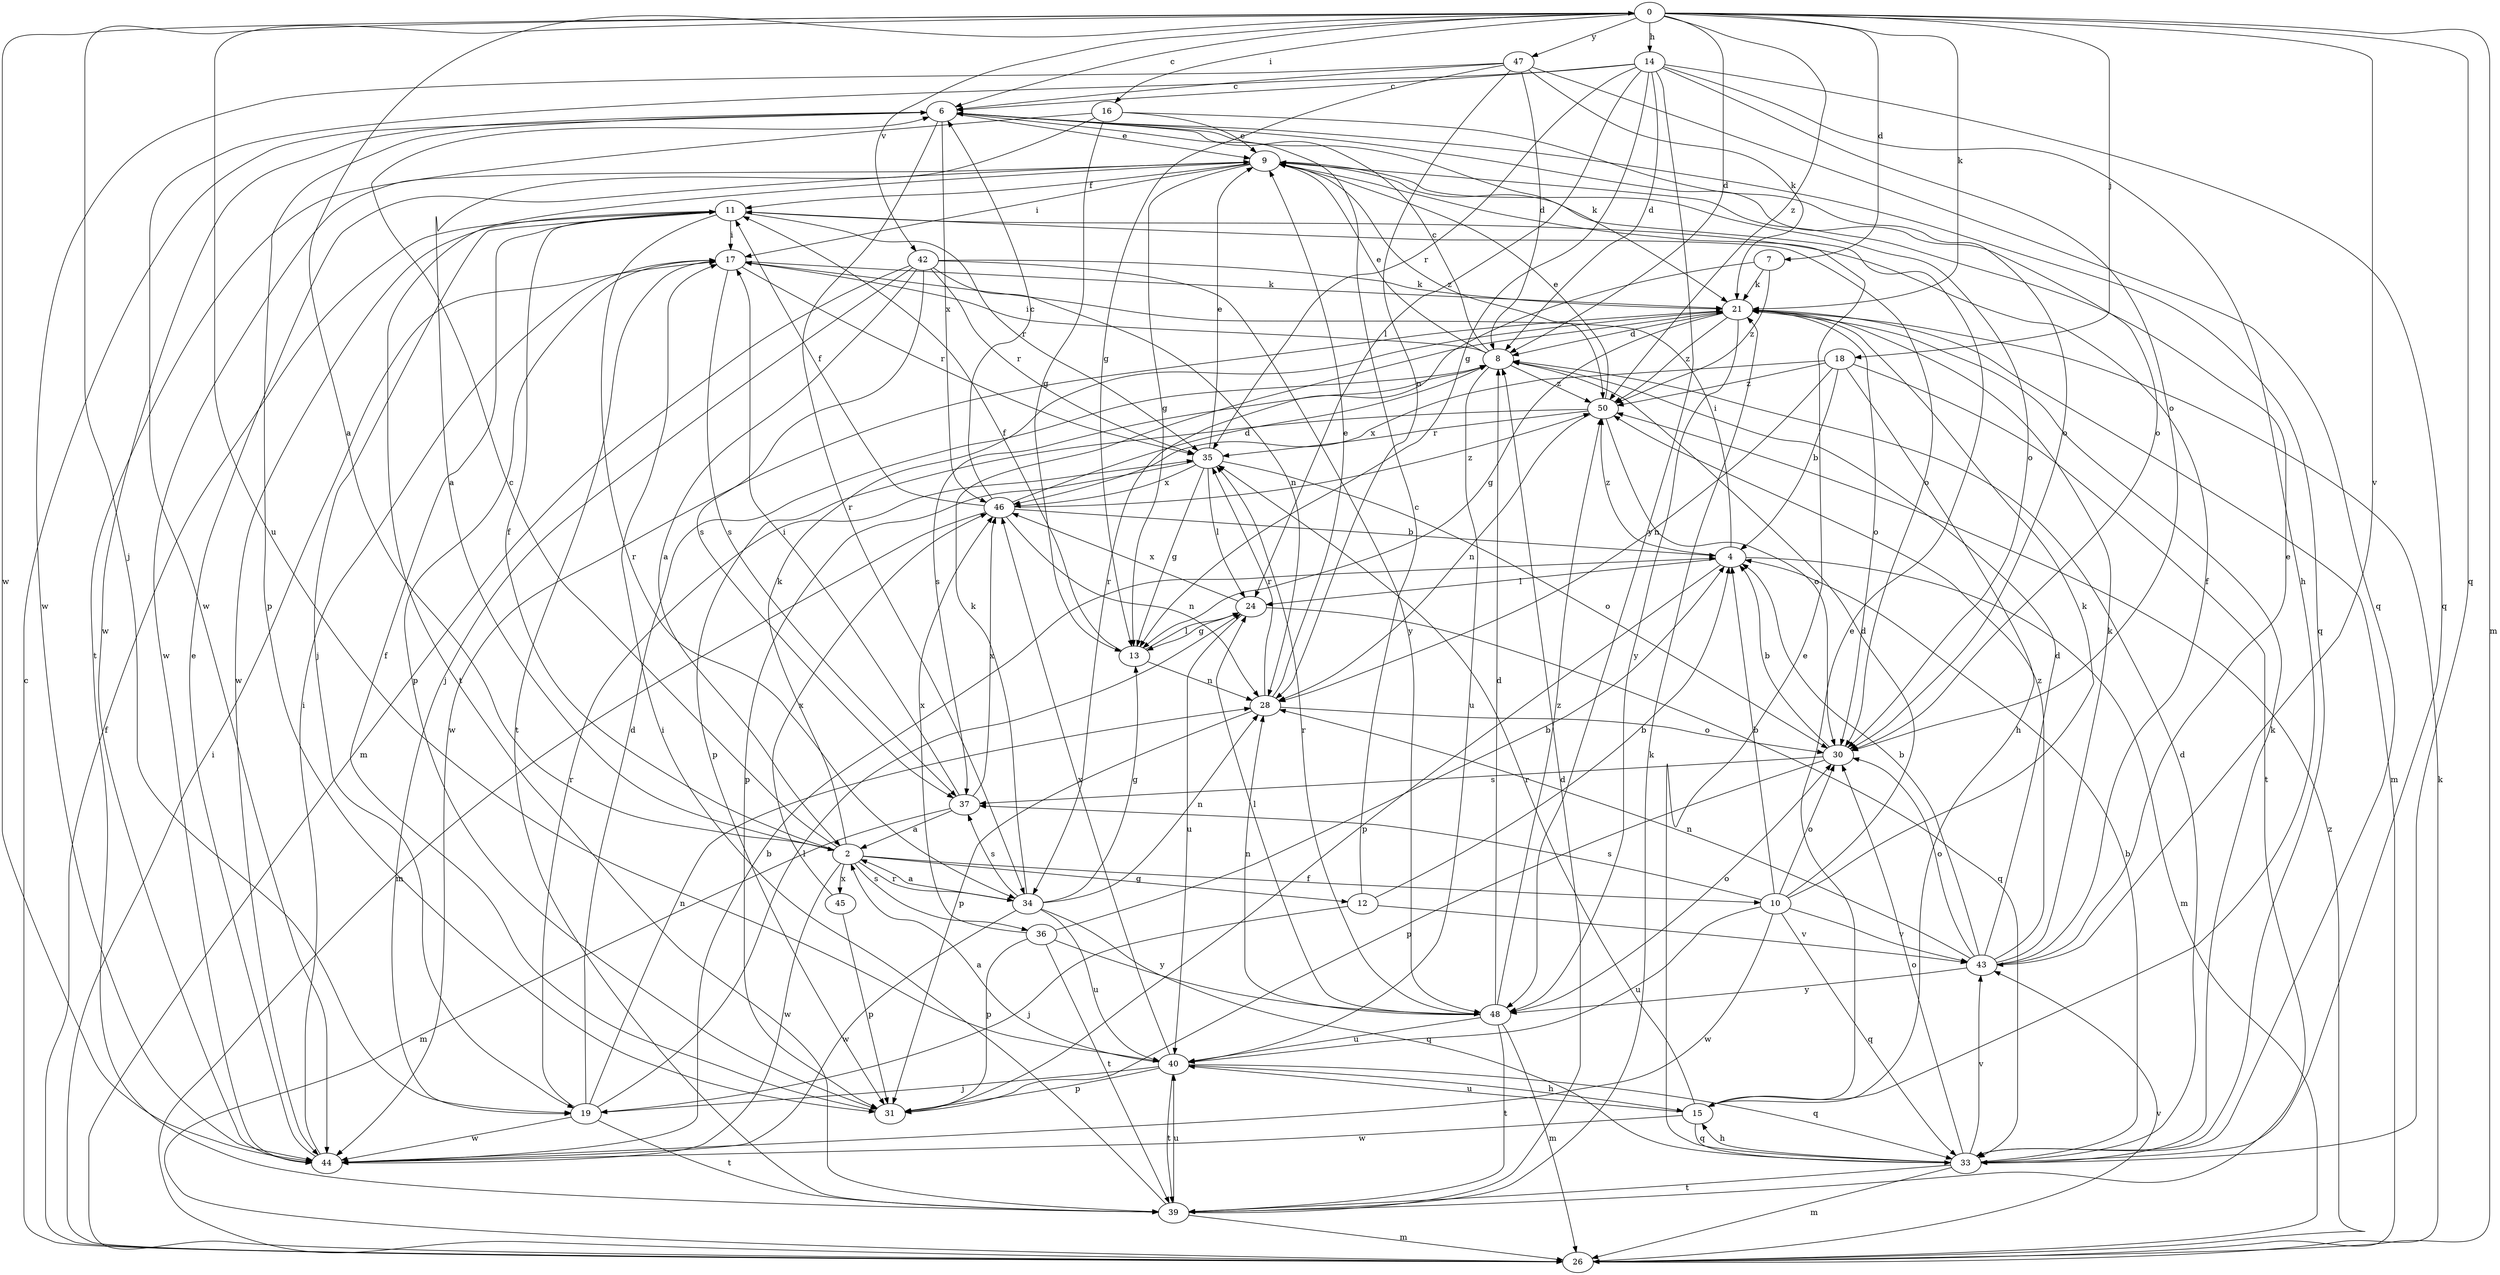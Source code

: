 strict digraph  {
0;
2;
4;
6;
7;
8;
9;
10;
11;
12;
13;
14;
15;
16;
17;
18;
19;
21;
24;
26;
28;
30;
31;
33;
34;
35;
36;
37;
39;
40;
42;
43;
44;
45;
46;
47;
48;
50;
0 -> 6  [label=c];
0 -> 7  [label=d];
0 -> 8  [label=d];
0 -> 14  [label=h];
0 -> 16  [label=i];
0 -> 18  [label=j];
0 -> 19  [label=j];
0 -> 21  [label=k];
0 -> 26  [label=m];
0 -> 33  [label=q];
0 -> 40  [label=u];
0 -> 42  [label=v];
0 -> 43  [label=v];
0 -> 44  [label=w];
0 -> 47  [label=y];
0 -> 50  [label=z];
2 -> 0  [label=a];
2 -> 6  [label=c];
2 -> 10  [label=f];
2 -> 11  [label=f];
2 -> 12  [label=g];
2 -> 21  [label=k];
2 -> 34  [label=r];
2 -> 36  [label=s];
2 -> 44  [label=w];
2 -> 45  [label=x];
4 -> 17  [label=i];
4 -> 24  [label=l];
4 -> 26  [label=m];
4 -> 31  [label=p];
4 -> 50  [label=z];
6 -> 9  [label=e];
6 -> 21  [label=k];
6 -> 30  [label=o];
6 -> 31  [label=p];
6 -> 33  [label=q];
6 -> 34  [label=r];
6 -> 44  [label=w];
6 -> 46  [label=x];
7 -> 21  [label=k];
7 -> 34  [label=r];
7 -> 50  [label=z];
8 -> 6  [label=c];
8 -> 9  [label=e];
8 -> 17  [label=i];
8 -> 37  [label=s];
8 -> 40  [label=u];
8 -> 50  [label=z];
9 -> 11  [label=f];
9 -> 13  [label=g];
9 -> 17  [label=i];
9 -> 30  [label=o];
9 -> 39  [label=t];
9 -> 44  [label=w];
9 -> 50  [label=z];
10 -> 4  [label=b];
10 -> 8  [label=d];
10 -> 21  [label=k];
10 -> 30  [label=o];
10 -> 33  [label=q];
10 -> 37  [label=s];
10 -> 40  [label=u];
10 -> 43  [label=v];
10 -> 44  [label=w];
11 -> 17  [label=i];
11 -> 19  [label=j];
11 -> 30  [label=o];
11 -> 34  [label=r];
11 -> 35  [label=r];
11 -> 44  [label=w];
12 -> 4  [label=b];
12 -> 6  [label=c];
12 -> 19  [label=j];
12 -> 43  [label=v];
13 -> 11  [label=f];
13 -> 24  [label=l];
13 -> 28  [label=n];
14 -> 6  [label=c];
14 -> 8  [label=d];
14 -> 13  [label=g];
14 -> 15  [label=h];
14 -> 24  [label=l];
14 -> 30  [label=o];
14 -> 33  [label=q];
14 -> 35  [label=r];
14 -> 44  [label=w];
14 -> 48  [label=y];
15 -> 9  [label=e];
15 -> 33  [label=q];
15 -> 35  [label=r];
15 -> 40  [label=u];
15 -> 44  [label=w];
16 -> 2  [label=a];
16 -> 9  [label=e];
16 -> 13  [label=g];
16 -> 30  [label=o];
16 -> 39  [label=t];
17 -> 21  [label=k];
17 -> 31  [label=p];
17 -> 35  [label=r];
17 -> 37  [label=s];
17 -> 39  [label=t];
18 -> 4  [label=b];
18 -> 15  [label=h];
18 -> 28  [label=n];
18 -> 39  [label=t];
18 -> 46  [label=x];
18 -> 50  [label=z];
19 -> 8  [label=d];
19 -> 24  [label=l];
19 -> 28  [label=n];
19 -> 35  [label=r];
19 -> 39  [label=t];
19 -> 44  [label=w];
21 -> 8  [label=d];
21 -> 13  [label=g];
21 -> 26  [label=m];
21 -> 30  [label=o];
21 -> 44  [label=w];
21 -> 48  [label=y];
21 -> 50  [label=z];
24 -> 13  [label=g];
24 -> 33  [label=q];
24 -> 40  [label=u];
24 -> 46  [label=x];
26 -> 6  [label=c];
26 -> 11  [label=f];
26 -> 17  [label=i];
26 -> 21  [label=k];
26 -> 43  [label=v];
26 -> 50  [label=z];
28 -> 9  [label=e];
28 -> 30  [label=o];
28 -> 31  [label=p];
28 -> 35  [label=r];
30 -> 4  [label=b];
30 -> 31  [label=p];
30 -> 37  [label=s];
31 -> 11  [label=f];
33 -> 4  [label=b];
33 -> 8  [label=d];
33 -> 9  [label=e];
33 -> 15  [label=h];
33 -> 21  [label=k];
33 -> 26  [label=m];
33 -> 30  [label=o];
33 -> 39  [label=t];
33 -> 43  [label=v];
34 -> 2  [label=a];
34 -> 13  [label=g];
34 -> 21  [label=k];
34 -> 28  [label=n];
34 -> 33  [label=q];
34 -> 37  [label=s];
34 -> 40  [label=u];
34 -> 44  [label=w];
35 -> 9  [label=e];
35 -> 13  [label=g];
35 -> 24  [label=l];
35 -> 30  [label=o];
35 -> 31  [label=p];
35 -> 46  [label=x];
36 -> 4  [label=b];
36 -> 31  [label=p];
36 -> 39  [label=t];
36 -> 46  [label=x];
36 -> 48  [label=y];
37 -> 2  [label=a];
37 -> 17  [label=i];
37 -> 26  [label=m];
37 -> 46  [label=x];
39 -> 8  [label=d];
39 -> 17  [label=i];
39 -> 21  [label=k];
39 -> 26  [label=m];
39 -> 40  [label=u];
40 -> 2  [label=a];
40 -> 15  [label=h];
40 -> 19  [label=j];
40 -> 31  [label=p];
40 -> 33  [label=q];
40 -> 39  [label=t];
40 -> 46  [label=x];
42 -> 2  [label=a];
42 -> 19  [label=j];
42 -> 21  [label=k];
42 -> 26  [label=m];
42 -> 28  [label=n];
42 -> 35  [label=r];
42 -> 37  [label=s];
42 -> 48  [label=y];
43 -> 4  [label=b];
43 -> 8  [label=d];
43 -> 9  [label=e];
43 -> 11  [label=f];
43 -> 21  [label=k];
43 -> 28  [label=n];
43 -> 30  [label=o];
43 -> 48  [label=y];
43 -> 50  [label=z];
44 -> 4  [label=b];
44 -> 9  [label=e];
44 -> 17  [label=i];
45 -> 31  [label=p];
45 -> 46  [label=x];
46 -> 4  [label=b];
46 -> 6  [label=c];
46 -> 8  [label=d];
46 -> 11  [label=f];
46 -> 26  [label=m];
46 -> 28  [label=n];
46 -> 50  [label=z];
47 -> 6  [label=c];
47 -> 8  [label=d];
47 -> 13  [label=g];
47 -> 21  [label=k];
47 -> 28  [label=n];
47 -> 33  [label=q];
47 -> 44  [label=w];
48 -> 8  [label=d];
48 -> 24  [label=l];
48 -> 26  [label=m];
48 -> 28  [label=n];
48 -> 30  [label=o];
48 -> 35  [label=r];
48 -> 39  [label=t];
48 -> 40  [label=u];
48 -> 50  [label=z];
50 -> 9  [label=e];
50 -> 28  [label=n];
50 -> 30  [label=o];
50 -> 31  [label=p];
50 -> 35  [label=r];
}
